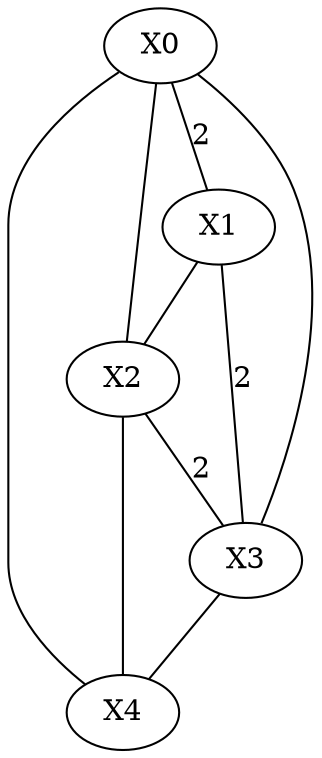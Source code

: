 graph G{
X0 -- X1 [ label = "2" ];
X0 -- X2;
X0 -- X3;
X0 -- X4;
X1 -- X2;
X1 -- X3 [ label = "2" ];
X2 -- X3 [ label = "2" ];
X2 -- X4;
X3 -- X4;
}